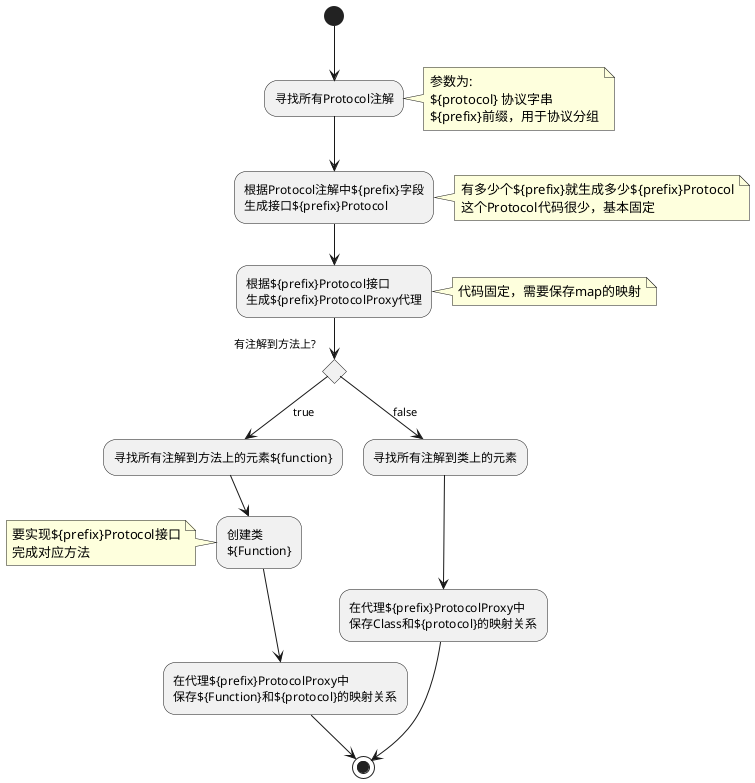 @startuml
(*top)  --> 寻找所有Protocol注解
note right: 参数为:\n${protocol} 协议字串\n${prefix}前缀，用于协议分组
--> "根据Protocol注解中${prefix}字段\n生成接口${prefix}Protocol"
note right: 有多少个${prefix}就生成多少${prefix}Protocol\n这个Protocol代码很少，基本固定
--> "根据${prefix}Protocol接口\n生成${prefix}ProtocolProxy代理"
note right: 代码固定，需要保存map的映射
if "有注解到方法上?" then
-->[true] "寻找所有注解到方法上的元素${function}"
--> "创建类\n${Function}"
note left: 要实现${prefix}Protocol接口\n完成对应方法
--> "在代理${prefix}ProtocolProxy中\n保存${Function}和${protocol}的映射关系"
-->(*)
else
-->[false] 寻找所有注解到类上的元素
--> "在代理${prefix}ProtocolProxy中\n保存Class和${protocol}的映射关系"
-->(*)
@enduml